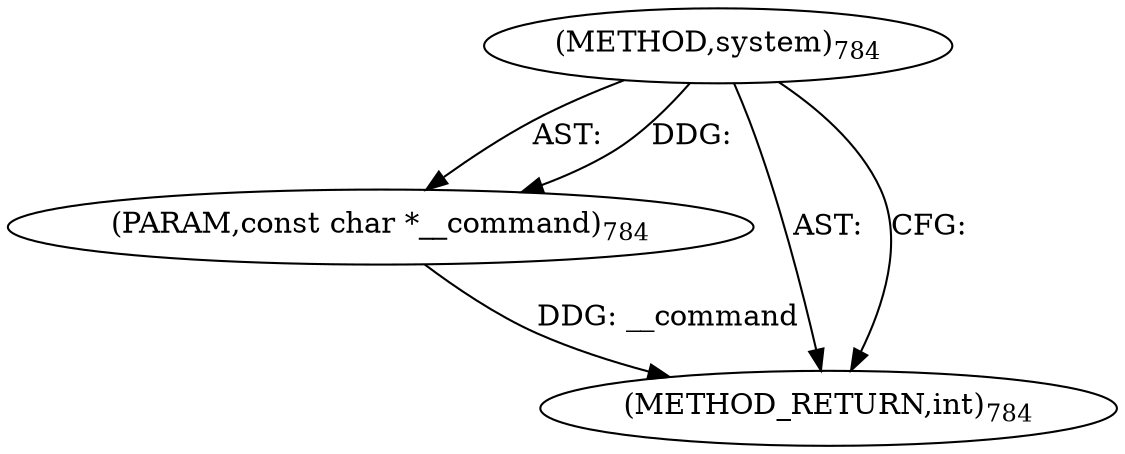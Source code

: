 digraph "system" {  
"21826" [label = <(METHOD,system)<SUB>784</SUB>> ]
"21827" [label = <(PARAM,const char *__command)<SUB>784</SUB>> ]
"21828" [label = <(METHOD_RETURN,int)<SUB>784</SUB>> ]
  "21826" -> "21827"  [ label = "AST: "] 
  "21826" -> "21828"  [ label = "AST: "] 
  "21826" -> "21828"  [ label = "CFG: "] 
  "21827" -> "21828"  [ label = "DDG: __command"] 
  "21826" -> "21827"  [ label = "DDG: "] 
}
